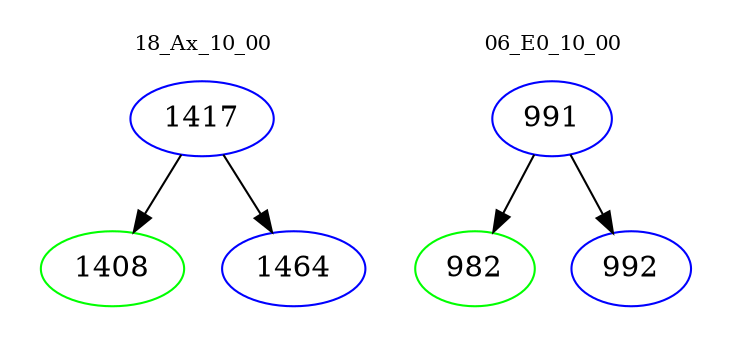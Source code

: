 digraph{
subgraph cluster_0 {
color = white
label = "18_Ax_10_00";
fontsize=10;
T0_1417 [label="1417", color="blue"]
T0_1417 -> T0_1408 [color="black"]
T0_1408 [label="1408", color="green"]
T0_1417 -> T0_1464 [color="black"]
T0_1464 [label="1464", color="blue"]
}
subgraph cluster_1 {
color = white
label = "06_E0_10_00";
fontsize=10;
T1_991 [label="991", color="blue"]
T1_991 -> T1_982 [color="black"]
T1_982 [label="982", color="green"]
T1_991 -> T1_992 [color="black"]
T1_992 [label="992", color="blue"]
}
}
